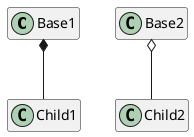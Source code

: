 @startuml
'https://plantuml.com/sequence-diagram

skinparam linetype ortho

Base1 *-- Child1
Base2 o-- Child2

hide empty members
@enduml